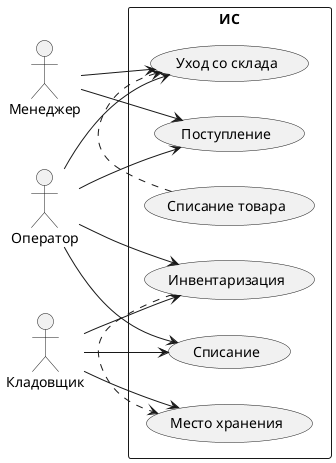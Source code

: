 @startuml
left to right direction
skinparam packageStyle rect
actor Менеджер
actor Кладовщик
actor Оператор
rectangle ИС {
Оператор --> (Поступление)
Оператор --> (Уход со склада)
Оператор --> (Списание)
Оператор --> (Инвентаризация)
Менеджер --> (Поступление)
Менеджер --> (Уход со склада)
Кладовщик --> (Инвентаризация)
Кладовщик --> (Списание)
Кладовщик --> (Место хранения)
(Списание товара) .> (Уход со склада)
(Инвентаризация) .> (Место хранения)
}
@enduml

@startuml
skinparam packageStyle rect
class Место_хранения {
Код товара
Стеллаж
Ячейка
}
class Инвентаризация {
Код товара
Код оператора
Код кладовщика
Дата, время
}
class Уход_со_склада {
Код списания
Количество
Дата/время
}
class Поступление {
Код поставки
Код поставщика
Код менеджера
Дата поставки
Наименование товара
}
class Работники{
Код пользователя
ФИО
Логин
Пароль
Роль
}
Поступление <.. Работники
Инвентаризация <.. Работники
Уход_со_склада <.. Работники
Место_хранения <.. Инвентаризация
Уход_со_склада <.. Поступление
Инвентаризация <.. Уход_со_склада
Уход_со_склада <.. Инвентаризация
Уход_со_склада <.. Место_хранения
@enduml

@startuml
participant Заказ_и_распределение_товара as Foo
actor       Оператор    as Foo1
actor       Менеджер    as Foo6
actor       Кладовщик   as Foo7
participant    Заказ    as Foo2
participant    Поступление     as Foo3
participant    Инвентаризация  as Foo4
participant    Место_хранения  as Foo5
Foo1 -> Foo6 : Формулировка задания
Foo1 -> Foo2 : Оформление заявки
Foo2 -> Foo3 : Перемещение товара
Foo6 -> Foo4 : Распределение
Foo4 -> Foo7 : Формулировка задания
Foo7 -> Foo5 : Распредение на конечную точку
@enduml